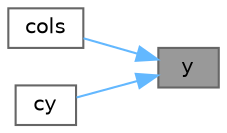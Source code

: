 digraph "y"
{
 // LATEX_PDF_SIZE
  bgcolor="transparent";
  edge [fontname=Helvetica,fontsize=10,labelfontname=Helvetica,labelfontsize=10];
  node [fontname=Helvetica,fontsize=10,shape=box,height=0.2,width=0.4];
  rankdir="RL";
  Node1 [id="Node000001",label="y",height=0.2,width=0.4,color="gray40", fillcolor="grey60", style="filled", fontcolor="black",tooltip=" "];
  Node1 -> Node2 [id="edge1_Node000001_Node000002",dir="back",color="steelblue1",style="solid",tooltip=" "];
  Node2 [id="Node000002",label="cols",height=0.2,width=0.4,color="grey40", fillcolor="white", style="filled",URL="$classFoam_1_1SymmTensor.html#ac0caac47c6f8437af5160dd6df28f692",tooltip=" "];
  Node1 -> Node3 [id="edge2_Node000001_Node000003",dir="back",color="steelblue1",style="solid",tooltip=" "];
  Node3 [id="Node000003",label="cy",height=0.2,width=0.4,color="grey40", fillcolor="white", style="filled",URL="$classFoam_1_1SymmTensor.html#a7e56e56cf8e1f16b2f8786b0599365b8",tooltip=" "];
}
